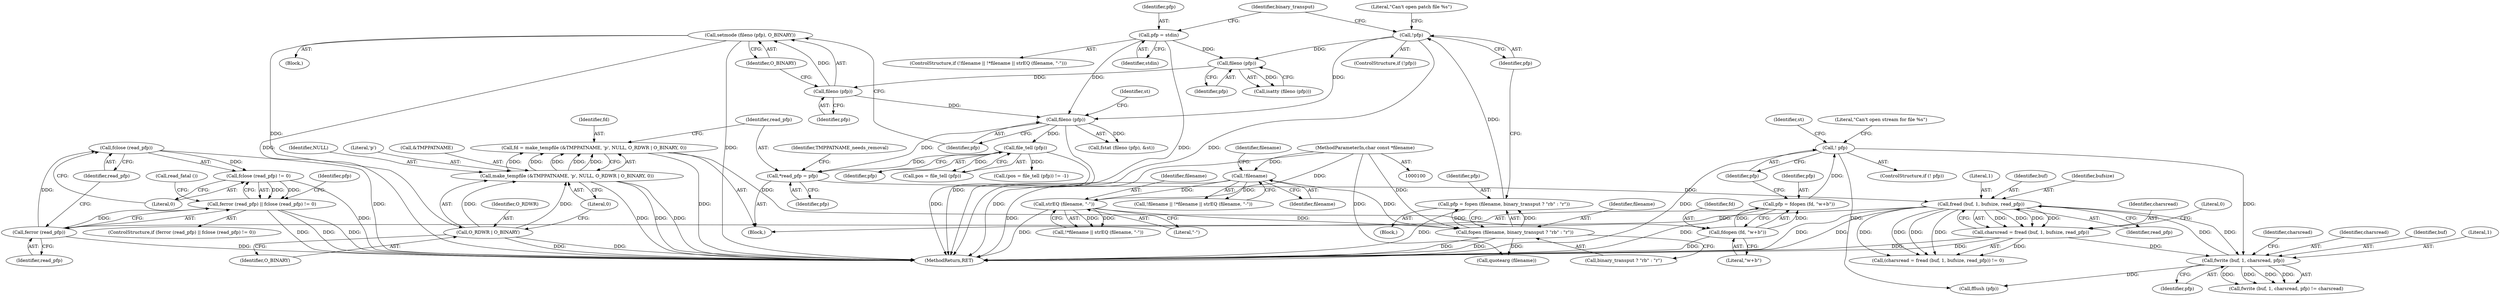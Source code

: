digraph "0_savannah_0c08d7a902c6fdd49b704623a12d8d672ef18944_0@API" {
"1000247" [label="(Call,fclose (read_pfp))"];
"1000244" [label="(Call,ferror (read_pfp))"];
"1000222" [label="(Call,fread (buf, 1, bufsize, read_pfp))"];
"1000235" [label="(Call,fwrite (buf, 1, charsread, pfp))"];
"1000220" [label="(Call,charsread = fread (buf, 1, bufsize, read_pfp))"];
"1000207" [label="(Call,! pfp)"];
"1000201" [label="(Call,pfp = fdopen (fd, \"w+b\"))"];
"1000203" [label="(Call,fdopen (fd, \"w+b\"))"];
"1000183" [label="(Call,fd = make_tempfile (&TMPPATNAME, 'p', NULL, O_RDWR | O_BINARY, 0))"];
"1000185" [label="(Call,make_tempfile (&TMPPATNAME, 'p', NULL, O_RDWR | O_BINARY, 0))"];
"1000190" [label="(Call,O_RDWR | O_BINARY)"];
"1000149" [label="(Call,setmode (fileno (pfp), O_BINARY))"];
"1000150" [label="(Call,fileno (pfp))"];
"1000145" [label="(Call,fileno (pfp))"];
"1000120" [label="(Call,pfp = stdin)"];
"1000134" [label="(Call,!pfp)"];
"1000125" [label="(Call,pfp = fopen (filename, binary_transput ? \"rb\" : \"r\"))"];
"1000127" [label="(Call,fopen (filename, binary_transput ? \"rb\" : \"r\"))"];
"1000117" [label="(Call,strEQ (filename, \"-\"))"];
"1000111" [label="(Call,!filename)"];
"1000101" [label="(MethodParameterIn,char const *filename)"];
"1000195" [label="(Call,*read_pfp = pfp)"];
"1000156" [label="(Call,fileno (pfp))"];
"1000172" [label="(Call,file_tell (pfp))"];
"1000246" [label="(Call,fclose (read_pfp) != 0)"];
"1000243" [label="(Call,ferror (read_pfp) || fclose (read_pfp) != 0)"];
"1000222" [label="(Call,fread (buf, 1, bufsize, read_pfp))"];
"1000188" [label="(Literal,'p')"];
"1000240" [label="(Identifier,charsread)"];
"1000116" [label="(Identifier,filename)"];
"1000192" [label="(Identifier,O_BINARY)"];
"1000183" [label="(Call,fd = make_tempfile (&TMPPATNAME, 'p', NULL, O_RDWR | O_BINARY, 0))"];
"1000205" [label="(Literal,\"w+b\")"];
"1000219" [label="(Call,(charsread = fread (buf, 1, bufsize, read_pfp)) != 0)"];
"1000199" [label="(Identifier,TMPPATNAME_needs_removal)"];
"1000125" [label="(Call,pfp = fopen (filename, binary_transput ? \"rb\" : \"r\"))"];
"1000186" [label="(Call,&TMPPATNAME)"];
"1000235" [label="(Call,fwrite (buf, 1, charsread, pfp))"];
"1000109" [label="(ControlStructure,if (!filename || !*filename || strEQ (filename, \"-\")))"];
"1000110" [label="(Call,!filename || !*filename || strEQ (filename, \"-\"))"];
"1000208" [label="(Identifier,pfp)"];
"1000133" [label="(ControlStructure,if (!pfp))"];
"1000119" [label="(Literal,\"-\")"];
"1000134" [label="(Call,!pfp)"];
"1000202" [label="(Identifier,pfp)"];
"1000128" [label="(Identifier,filename)"];
"1000227" [label="(Literal,0)"];
"1000172" [label="(Call,file_tell (pfp))"];
"1000250" [label="(Call,read_fatal ())"];
"1000180" [label="(Block,)"];
"1000282" [label="(MethodReturn,RET)"];
"1000127" [label="(Call,fopen (filename, binary_transput ? \"rb\" : \"r\"))"];
"1000239" [label="(Identifier,pfp)"];
"1000151" [label="(Identifier,pfp)"];
"1000121" [label="(Identifier,pfp)"];
"1000255" [label="(Identifier,pfp)"];
"1000101" [label="(MethodParameterIn,char const *filename)"];
"1000246" [label="(Call,fclose (read_pfp) != 0)"];
"1000113" [label="(Call,!*filename || strEQ (filename, \"-\"))"];
"1000223" [label="(Identifier,buf)"];
"1000185" [label="(Call,make_tempfile (&TMPPATNAME, 'p', NULL, O_RDWR | O_BINARY, 0))"];
"1000249" [label="(Literal,0)"];
"1000117" [label="(Call,strEQ (filename, \"-\"))"];
"1000137" [label="(Literal,\"Can't open patch file %s\")"];
"1000111" [label="(Call,!filename)"];
"1000135" [label="(Identifier,pfp)"];
"1000204" [label="(Identifier,fd)"];
"1000243" [label="(Call,ferror (read_pfp) || fclose (read_pfp) != 0)"];
"1000216" [label="(Identifier,st)"];
"1000149" [label="(Call,setmode (fileno (pfp), O_BINARY))"];
"1000242" [label="(ControlStructure,if (ferror (read_pfp) || fclose (read_pfp) != 0))"];
"1000244" [label="(Call,ferror (read_pfp))"];
"1000238" [label="(Identifier,charsread)"];
"1000248" [label="(Identifier,read_pfp)"];
"1000254" [label="(Call,fflush (pfp))"];
"1000190" [label="(Call,O_RDWR | O_BINARY)"];
"1000112" [label="(Identifier,filename)"];
"1000170" [label="(Call,pos = file_tell (pfp))"];
"1000144" [label="(Call,isatty (fileno (pfp)))"];
"1000129" [label="(Call,binary_transput ? \"rb\" : \"r\")"];
"1000193" [label="(Literal,0)"];
"1000124" [label="(Block,)"];
"1000138" [label="(Call,quotearg (filename))"];
"1000142" [label="(Block,)"];
"1000169" [label="(Call,(pos = file_tell (pfp)) != -1)"];
"1000226" [label="(Identifier,read_pfp)"];
"1000206" [label="(ControlStructure,if (! pfp))"];
"1000210" [label="(Literal,\"Can't open stream for file %s\")"];
"1000236" [label="(Identifier,buf)"];
"1000203" [label="(Call,fdopen (fd, \"w+b\"))"];
"1000120" [label="(Call,pfp = stdin)"];
"1000150" [label="(Call,fileno (pfp))"];
"1000122" [label="(Identifier,stdin)"];
"1000201" [label="(Call,pfp = fdopen (fd, \"w+b\"))"];
"1000145" [label="(Call,fileno (pfp))"];
"1000220" [label="(Call,charsread = fread (buf, 1, bufsize, read_pfp))"];
"1000245" [label="(Identifier,read_pfp)"];
"1000197" [label="(Identifier,pfp)"];
"1000157" [label="(Identifier,pfp)"];
"1000234" [label="(Call,fwrite (buf, 1, charsread, pfp) != charsread)"];
"1000155" [label="(Call,fstat (fileno (pfp), &st))"];
"1000126" [label="(Identifier,pfp)"];
"1000159" [label="(Identifier,st)"];
"1000184" [label="(Identifier,fd)"];
"1000207" [label="(Call,! pfp)"];
"1000221" [label="(Identifier,charsread)"];
"1000237" [label="(Literal,1)"];
"1000196" [label="(Identifier,read_pfp)"];
"1000152" [label="(Identifier,O_BINARY)"];
"1000189" [label="(Identifier,NULL)"];
"1000225" [label="(Identifier,bufsize)"];
"1000118" [label="(Identifier,filename)"];
"1000195" [label="(Call,*read_pfp = pfp)"];
"1000141" [label="(Identifier,binary_transput)"];
"1000247" [label="(Call,fclose (read_pfp))"];
"1000173" [label="(Identifier,pfp)"];
"1000156" [label="(Call,fileno (pfp))"];
"1000224" [label="(Literal,1)"];
"1000191" [label="(Identifier,O_RDWR)"];
"1000146" [label="(Identifier,pfp)"];
"1000247" -> "1000246"  [label="AST: "];
"1000247" -> "1000248"  [label="CFG: "];
"1000248" -> "1000247"  [label="AST: "];
"1000249" -> "1000247"  [label="CFG: "];
"1000247" -> "1000282"  [label="DDG: "];
"1000247" -> "1000246"  [label="DDG: "];
"1000244" -> "1000247"  [label="DDG: "];
"1000244" -> "1000243"  [label="AST: "];
"1000244" -> "1000245"  [label="CFG: "];
"1000245" -> "1000244"  [label="AST: "];
"1000248" -> "1000244"  [label="CFG: "];
"1000243" -> "1000244"  [label="CFG: "];
"1000244" -> "1000282"  [label="DDG: "];
"1000244" -> "1000243"  [label="DDG: "];
"1000222" -> "1000244"  [label="DDG: "];
"1000222" -> "1000220"  [label="AST: "];
"1000222" -> "1000226"  [label="CFG: "];
"1000223" -> "1000222"  [label="AST: "];
"1000224" -> "1000222"  [label="AST: "];
"1000225" -> "1000222"  [label="AST: "];
"1000226" -> "1000222"  [label="AST: "];
"1000220" -> "1000222"  [label="CFG: "];
"1000222" -> "1000282"  [label="DDG: "];
"1000222" -> "1000282"  [label="DDG: "];
"1000222" -> "1000219"  [label="DDG: "];
"1000222" -> "1000219"  [label="DDG: "];
"1000222" -> "1000219"  [label="DDG: "];
"1000222" -> "1000219"  [label="DDG: "];
"1000222" -> "1000220"  [label="DDG: "];
"1000222" -> "1000220"  [label="DDG: "];
"1000222" -> "1000220"  [label="DDG: "];
"1000222" -> "1000220"  [label="DDG: "];
"1000235" -> "1000222"  [label="DDG: "];
"1000195" -> "1000222"  [label="DDG: "];
"1000222" -> "1000235"  [label="DDG: "];
"1000235" -> "1000234"  [label="AST: "];
"1000235" -> "1000239"  [label="CFG: "];
"1000236" -> "1000235"  [label="AST: "];
"1000237" -> "1000235"  [label="AST: "];
"1000238" -> "1000235"  [label="AST: "];
"1000239" -> "1000235"  [label="AST: "];
"1000240" -> "1000235"  [label="CFG: "];
"1000235" -> "1000234"  [label="DDG: "];
"1000235" -> "1000234"  [label="DDG: "];
"1000235" -> "1000234"  [label="DDG: "];
"1000235" -> "1000234"  [label="DDG: "];
"1000220" -> "1000235"  [label="DDG: "];
"1000207" -> "1000235"  [label="DDG: "];
"1000235" -> "1000254"  [label="DDG: "];
"1000220" -> "1000219"  [label="AST: "];
"1000221" -> "1000220"  [label="AST: "];
"1000227" -> "1000220"  [label="CFG: "];
"1000220" -> "1000282"  [label="DDG: "];
"1000220" -> "1000282"  [label="DDG: "];
"1000220" -> "1000219"  [label="DDG: "];
"1000207" -> "1000206"  [label="AST: "];
"1000207" -> "1000208"  [label="CFG: "];
"1000208" -> "1000207"  [label="AST: "];
"1000210" -> "1000207"  [label="CFG: "];
"1000216" -> "1000207"  [label="CFG: "];
"1000207" -> "1000282"  [label="DDG: "];
"1000201" -> "1000207"  [label="DDG: "];
"1000207" -> "1000254"  [label="DDG: "];
"1000201" -> "1000180"  [label="AST: "];
"1000201" -> "1000203"  [label="CFG: "];
"1000202" -> "1000201"  [label="AST: "];
"1000203" -> "1000201"  [label="AST: "];
"1000208" -> "1000201"  [label="CFG: "];
"1000201" -> "1000282"  [label="DDG: "];
"1000203" -> "1000201"  [label="DDG: "];
"1000203" -> "1000201"  [label="DDG: "];
"1000203" -> "1000205"  [label="CFG: "];
"1000204" -> "1000203"  [label="AST: "];
"1000205" -> "1000203"  [label="AST: "];
"1000203" -> "1000282"  [label="DDG: "];
"1000183" -> "1000203"  [label="DDG: "];
"1000183" -> "1000180"  [label="AST: "];
"1000183" -> "1000185"  [label="CFG: "];
"1000184" -> "1000183"  [label="AST: "];
"1000185" -> "1000183"  [label="AST: "];
"1000196" -> "1000183"  [label="CFG: "];
"1000183" -> "1000282"  [label="DDG: "];
"1000185" -> "1000183"  [label="DDG: "];
"1000185" -> "1000183"  [label="DDG: "];
"1000185" -> "1000183"  [label="DDG: "];
"1000185" -> "1000183"  [label="DDG: "];
"1000185" -> "1000183"  [label="DDG: "];
"1000185" -> "1000193"  [label="CFG: "];
"1000186" -> "1000185"  [label="AST: "];
"1000188" -> "1000185"  [label="AST: "];
"1000189" -> "1000185"  [label="AST: "];
"1000190" -> "1000185"  [label="AST: "];
"1000193" -> "1000185"  [label="AST: "];
"1000185" -> "1000282"  [label="DDG: "];
"1000185" -> "1000282"  [label="DDG: "];
"1000185" -> "1000282"  [label="DDG: "];
"1000190" -> "1000185"  [label="DDG: "];
"1000190" -> "1000185"  [label="DDG: "];
"1000190" -> "1000192"  [label="CFG: "];
"1000191" -> "1000190"  [label="AST: "];
"1000192" -> "1000190"  [label="AST: "];
"1000193" -> "1000190"  [label="CFG: "];
"1000190" -> "1000282"  [label="DDG: "];
"1000190" -> "1000282"  [label="DDG: "];
"1000149" -> "1000190"  [label="DDG: "];
"1000149" -> "1000142"  [label="AST: "];
"1000149" -> "1000152"  [label="CFG: "];
"1000150" -> "1000149"  [label="AST: "];
"1000152" -> "1000149"  [label="AST: "];
"1000157" -> "1000149"  [label="CFG: "];
"1000149" -> "1000282"  [label="DDG: "];
"1000149" -> "1000282"  [label="DDG: "];
"1000150" -> "1000149"  [label="DDG: "];
"1000150" -> "1000151"  [label="CFG: "];
"1000151" -> "1000150"  [label="AST: "];
"1000152" -> "1000150"  [label="CFG: "];
"1000145" -> "1000150"  [label="DDG: "];
"1000150" -> "1000156"  [label="DDG: "];
"1000145" -> "1000144"  [label="AST: "];
"1000145" -> "1000146"  [label="CFG: "];
"1000146" -> "1000145"  [label="AST: "];
"1000144" -> "1000145"  [label="CFG: "];
"1000145" -> "1000144"  [label="DDG: "];
"1000120" -> "1000145"  [label="DDG: "];
"1000134" -> "1000145"  [label="DDG: "];
"1000120" -> "1000109"  [label="AST: "];
"1000120" -> "1000122"  [label="CFG: "];
"1000121" -> "1000120"  [label="AST: "];
"1000122" -> "1000120"  [label="AST: "];
"1000141" -> "1000120"  [label="CFG: "];
"1000120" -> "1000282"  [label="DDG: "];
"1000120" -> "1000156"  [label="DDG: "];
"1000134" -> "1000133"  [label="AST: "];
"1000134" -> "1000135"  [label="CFG: "];
"1000135" -> "1000134"  [label="AST: "];
"1000137" -> "1000134"  [label="CFG: "];
"1000141" -> "1000134"  [label="CFG: "];
"1000134" -> "1000282"  [label="DDG: "];
"1000125" -> "1000134"  [label="DDG: "];
"1000134" -> "1000156"  [label="DDG: "];
"1000125" -> "1000124"  [label="AST: "];
"1000125" -> "1000127"  [label="CFG: "];
"1000126" -> "1000125"  [label="AST: "];
"1000127" -> "1000125"  [label="AST: "];
"1000135" -> "1000125"  [label="CFG: "];
"1000125" -> "1000282"  [label="DDG: "];
"1000127" -> "1000125"  [label="DDG: "];
"1000127" -> "1000125"  [label="DDG: "];
"1000127" -> "1000129"  [label="CFG: "];
"1000128" -> "1000127"  [label="AST: "];
"1000129" -> "1000127"  [label="AST: "];
"1000127" -> "1000282"  [label="DDG: "];
"1000127" -> "1000282"  [label="DDG: "];
"1000117" -> "1000127"  [label="DDG: "];
"1000111" -> "1000127"  [label="DDG: "];
"1000101" -> "1000127"  [label="DDG: "];
"1000127" -> "1000138"  [label="DDG: "];
"1000117" -> "1000113"  [label="AST: "];
"1000117" -> "1000119"  [label="CFG: "];
"1000118" -> "1000117"  [label="AST: "];
"1000119" -> "1000117"  [label="AST: "];
"1000113" -> "1000117"  [label="CFG: "];
"1000117" -> "1000282"  [label="DDG: "];
"1000117" -> "1000113"  [label="DDG: "];
"1000117" -> "1000113"  [label="DDG: "];
"1000111" -> "1000117"  [label="DDG: "];
"1000101" -> "1000117"  [label="DDG: "];
"1000111" -> "1000110"  [label="AST: "];
"1000111" -> "1000112"  [label="CFG: "];
"1000112" -> "1000111"  [label="AST: "];
"1000116" -> "1000111"  [label="CFG: "];
"1000110" -> "1000111"  [label="CFG: "];
"1000111" -> "1000282"  [label="DDG: "];
"1000111" -> "1000110"  [label="DDG: "];
"1000101" -> "1000111"  [label="DDG: "];
"1000101" -> "1000100"  [label="AST: "];
"1000101" -> "1000282"  [label="DDG: "];
"1000101" -> "1000138"  [label="DDG: "];
"1000195" -> "1000180"  [label="AST: "];
"1000195" -> "1000197"  [label="CFG: "];
"1000196" -> "1000195"  [label="AST: "];
"1000197" -> "1000195"  [label="AST: "];
"1000199" -> "1000195"  [label="CFG: "];
"1000156" -> "1000195"  [label="DDG: "];
"1000172" -> "1000195"  [label="DDG: "];
"1000156" -> "1000155"  [label="AST: "];
"1000156" -> "1000157"  [label="CFG: "];
"1000157" -> "1000156"  [label="AST: "];
"1000159" -> "1000156"  [label="CFG: "];
"1000156" -> "1000282"  [label="DDG: "];
"1000156" -> "1000155"  [label="DDG: "];
"1000156" -> "1000172"  [label="DDG: "];
"1000172" -> "1000170"  [label="AST: "];
"1000172" -> "1000173"  [label="CFG: "];
"1000173" -> "1000172"  [label="AST: "];
"1000170" -> "1000172"  [label="CFG: "];
"1000172" -> "1000282"  [label="DDG: "];
"1000172" -> "1000169"  [label="DDG: "];
"1000172" -> "1000170"  [label="DDG: "];
"1000246" -> "1000243"  [label="AST: "];
"1000246" -> "1000249"  [label="CFG: "];
"1000249" -> "1000246"  [label="AST: "];
"1000243" -> "1000246"  [label="CFG: "];
"1000246" -> "1000282"  [label="DDG: "];
"1000246" -> "1000243"  [label="DDG: "];
"1000246" -> "1000243"  [label="DDG: "];
"1000243" -> "1000242"  [label="AST: "];
"1000250" -> "1000243"  [label="CFG: "];
"1000255" -> "1000243"  [label="CFG: "];
"1000243" -> "1000282"  [label="DDG: "];
"1000243" -> "1000282"  [label="DDG: "];
"1000243" -> "1000282"  [label="DDG: "];
}
